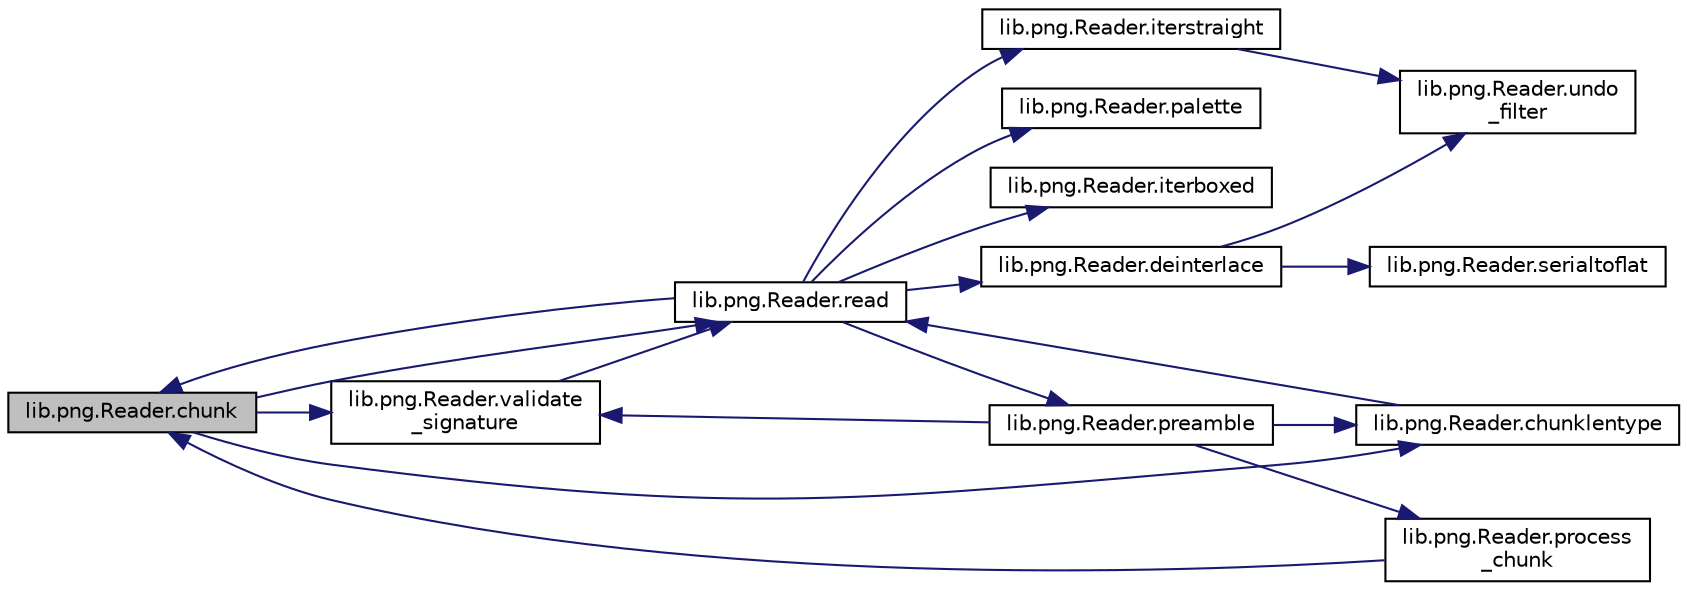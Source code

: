 digraph "lib.png.Reader.chunk"
{
  edge [fontname="Helvetica",fontsize="10",labelfontname="Helvetica",labelfontsize="10"];
  node [fontname="Helvetica",fontsize="10",shape=record];
  rankdir="LR";
  Node94 [label="lib.png.Reader.chunk",height=0.2,width=0.4,color="black", fillcolor="grey75", style="filled", fontcolor="black"];
  Node94 -> Node95 [color="midnightblue",fontsize="10",style="solid",fontname="Helvetica"];
  Node95 [label="lib.png.Reader.validate\l_signature",height=0.2,width=0.4,color="black", fillcolor="white", style="filled",URL="$classlib_1_1png_1_1_reader.html#a7b26c3bd2f93d45ee288aee22b4ecfff"];
  Node95 -> Node96 [color="midnightblue",fontsize="10",style="solid",fontname="Helvetica"];
  Node96 [label="lib.png.Reader.read",height=0.2,width=0.4,color="black", fillcolor="white", style="filled",URL="$classlib_1_1png_1_1_reader.html#abee96e12fc05a9024ebf916b1b90ac44"];
  Node96 -> Node94 [color="midnightblue",fontsize="10",style="solid",fontname="Helvetica"];
  Node96 -> Node97 [color="midnightblue",fontsize="10",style="solid",fontname="Helvetica"];
  Node97 [label="lib.png.Reader.preamble",height=0.2,width=0.4,color="black", fillcolor="white", style="filled",URL="$classlib_1_1png_1_1_reader.html#a9633656b8407495c98265f78ef92ad10"];
  Node97 -> Node95 [color="midnightblue",fontsize="10",style="solid",fontname="Helvetica"];
  Node97 -> Node98 [color="midnightblue",fontsize="10",style="solid",fontname="Helvetica"];
  Node98 [label="lib.png.Reader.chunklentype",height=0.2,width=0.4,color="black", fillcolor="white", style="filled",URL="$classlib_1_1png_1_1_reader.html#a6cf6dd680cba262114a176e79bfc8637"];
  Node98 -> Node96 [color="midnightblue",fontsize="10",style="solid",fontname="Helvetica"];
  Node97 -> Node99 [color="midnightblue",fontsize="10",style="solid",fontname="Helvetica"];
  Node99 [label="lib.png.Reader.process\l_chunk",height=0.2,width=0.4,color="black", fillcolor="white", style="filled",URL="$classlib_1_1png_1_1_reader.html#a26bf1df6ac7fca542b8dc0d035009ce8"];
  Node99 -> Node94 [color="midnightblue",fontsize="10",style="solid",fontname="Helvetica"];
  Node96 -> Node100 [color="midnightblue",fontsize="10",style="solid",fontname="Helvetica"];
  Node100 [label="lib.png.Reader.deinterlace",height=0.2,width=0.4,color="black", fillcolor="white", style="filled",URL="$classlib_1_1png_1_1_reader.html#a19ec9a186e3fdf3a57601b3450ee0f5e"];
  Node100 -> Node101 [color="midnightblue",fontsize="10",style="solid",fontname="Helvetica"];
  Node101 [label="lib.png.Reader.undo\l_filter",height=0.2,width=0.4,color="black", fillcolor="white", style="filled",URL="$classlib_1_1png_1_1_reader.html#af232a3eecd4d1644beba2d144feb76c7"];
  Node100 -> Node102 [color="midnightblue",fontsize="10",style="solid",fontname="Helvetica"];
  Node102 [label="lib.png.Reader.serialtoflat",height=0.2,width=0.4,color="black", fillcolor="white", style="filled",URL="$classlib_1_1png_1_1_reader.html#a95f04a6a71588837a20247ce4a34423f"];
  Node96 -> Node103 [color="midnightblue",fontsize="10",style="solid",fontname="Helvetica"];
  Node103 [label="lib.png.Reader.iterboxed",height=0.2,width=0.4,color="black", fillcolor="white", style="filled",URL="$classlib_1_1png_1_1_reader.html#a5e9f2064e8d50af178d6e8d5aea74b47"];
  Node96 -> Node104 [color="midnightblue",fontsize="10",style="solid",fontname="Helvetica"];
  Node104 [label="lib.png.Reader.iterstraight",height=0.2,width=0.4,color="black", fillcolor="white", style="filled",URL="$classlib_1_1png_1_1_reader.html#a46a25b00de431ed820a6624870aaff90"];
  Node104 -> Node101 [color="midnightblue",fontsize="10",style="solid",fontname="Helvetica"];
  Node96 -> Node105 [color="midnightblue",fontsize="10",style="solid",fontname="Helvetica"];
  Node105 [label="lib.png.Reader.palette",height=0.2,width=0.4,color="black", fillcolor="white", style="filled",URL="$classlib_1_1png_1_1_reader.html#a68fbc2d1cdf23f0844ab0b40fe4f0803"];
  Node94 -> Node98 [color="midnightblue",fontsize="10",style="solid",fontname="Helvetica"];
  Node94 -> Node96 [color="midnightblue",fontsize="10",style="solid",fontname="Helvetica"];
}
